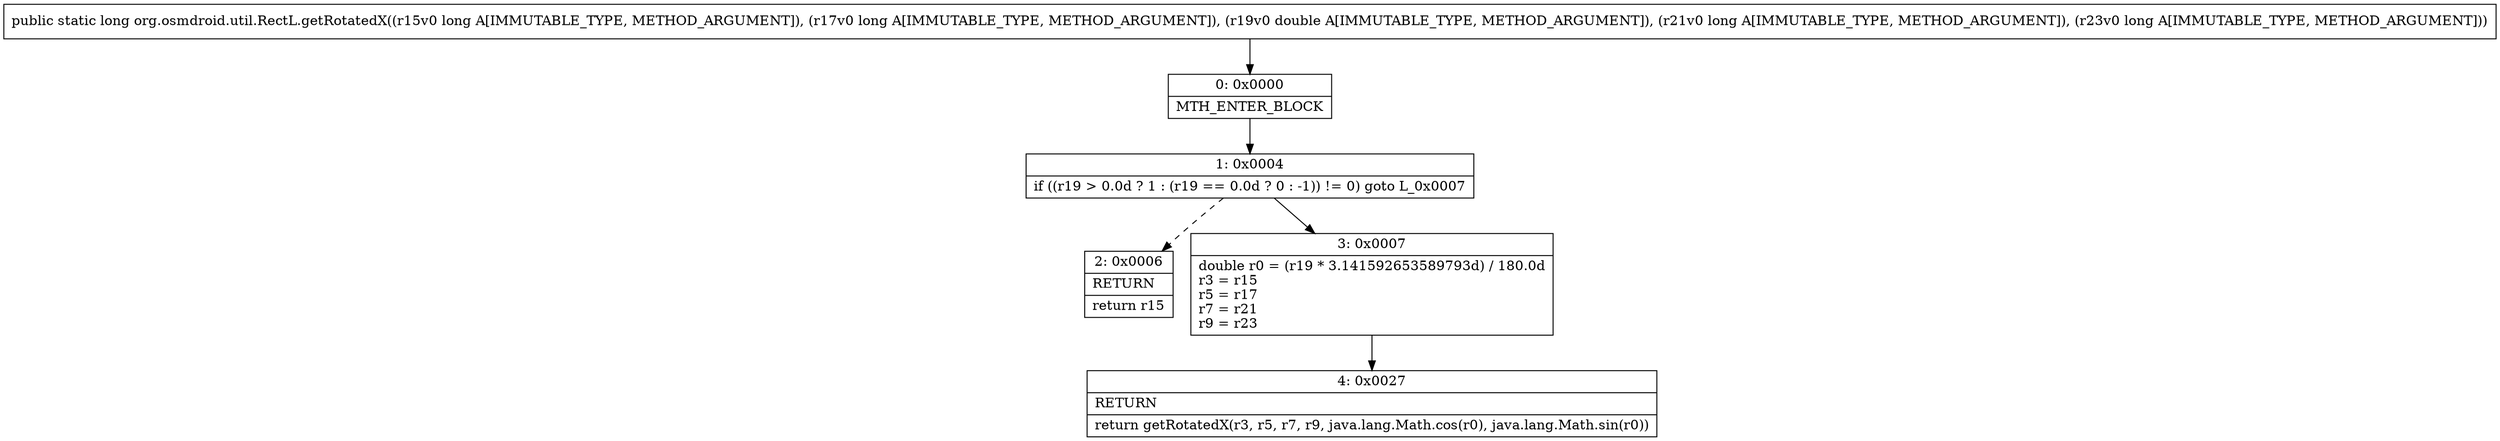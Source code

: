 digraph "CFG fororg.osmdroid.util.RectL.getRotatedX(JJDJJ)J" {
Node_0 [shape=record,label="{0\:\ 0x0000|MTH_ENTER_BLOCK\l}"];
Node_1 [shape=record,label="{1\:\ 0x0004|if ((r19 \> 0.0d ? 1 : (r19 == 0.0d ? 0 : \-1)) != 0) goto L_0x0007\l}"];
Node_2 [shape=record,label="{2\:\ 0x0006|RETURN\l|return r15\l}"];
Node_3 [shape=record,label="{3\:\ 0x0007|double r0 = (r19 * 3.141592653589793d) \/ 180.0d\lr3 = r15\lr5 = r17\lr7 = r21\lr9 = r23\l}"];
Node_4 [shape=record,label="{4\:\ 0x0027|RETURN\l|return getRotatedX(r3, r5, r7, r9, java.lang.Math.cos(r0), java.lang.Math.sin(r0))\l}"];
MethodNode[shape=record,label="{public static long org.osmdroid.util.RectL.getRotatedX((r15v0 long A[IMMUTABLE_TYPE, METHOD_ARGUMENT]), (r17v0 long A[IMMUTABLE_TYPE, METHOD_ARGUMENT]), (r19v0 double A[IMMUTABLE_TYPE, METHOD_ARGUMENT]), (r21v0 long A[IMMUTABLE_TYPE, METHOD_ARGUMENT]), (r23v0 long A[IMMUTABLE_TYPE, METHOD_ARGUMENT])) }"];
MethodNode -> Node_0;
Node_0 -> Node_1;
Node_1 -> Node_2[style=dashed];
Node_1 -> Node_3;
Node_3 -> Node_4;
}


